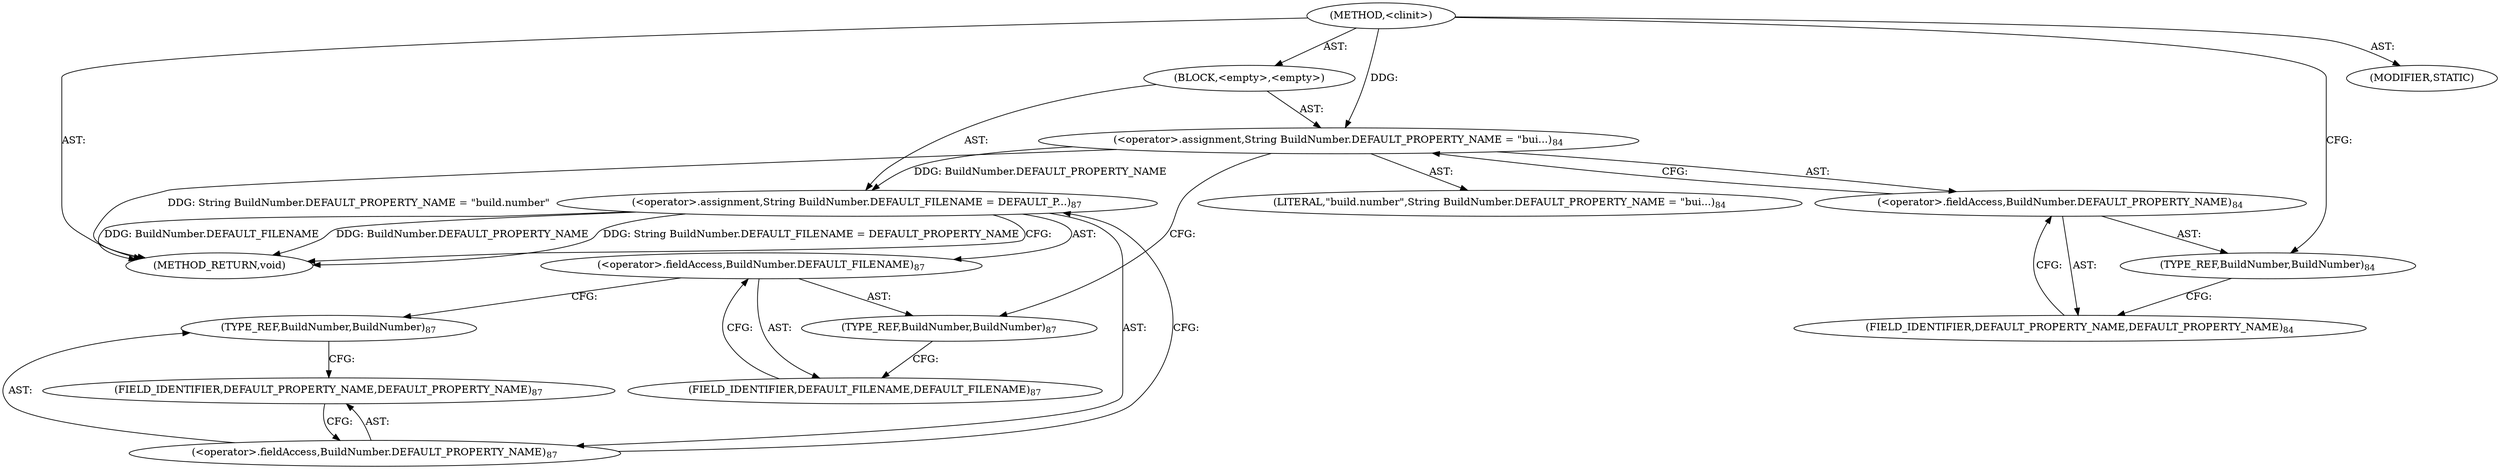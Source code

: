 digraph "&lt;clinit&gt;" {  
"111669149702" [label = <(METHOD,&lt;clinit&gt;)> ]
"25769803808" [label = <(BLOCK,&lt;empty&gt;,&lt;empty&gt;)> ]
"30064771185" [label = <(&lt;operator&gt;.assignment,String BuildNumber.DEFAULT_PROPERTY_NAME = &quot;bui...)<SUB>84</SUB>> ]
"30064771186" [label = <(&lt;operator&gt;.fieldAccess,BuildNumber.DEFAULT_PROPERTY_NAME)<SUB>84</SUB>> ]
"180388626436" [label = <(TYPE_REF,BuildNumber,BuildNumber)<SUB>84</SUB>> ]
"55834574870" [label = <(FIELD_IDENTIFIER,DEFAULT_PROPERTY_NAME,DEFAULT_PROPERTY_NAME)<SUB>84</SUB>> ]
"90194313233" [label = <(LITERAL,&quot;build.number&quot;,String BuildNumber.DEFAULT_PROPERTY_NAME = &quot;bui...)<SUB>84</SUB>> ]
"30064771187" [label = <(&lt;operator&gt;.assignment,String BuildNumber.DEFAULT_FILENAME = DEFAULT_P...)<SUB>87</SUB>> ]
"30064771188" [label = <(&lt;operator&gt;.fieldAccess,BuildNumber.DEFAULT_FILENAME)<SUB>87</SUB>> ]
"180388626437" [label = <(TYPE_REF,BuildNumber,BuildNumber)<SUB>87</SUB>> ]
"55834574871" [label = <(FIELD_IDENTIFIER,DEFAULT_FILENAME,DEFAULT_FILENAME)<SUB>87</SUB>> ]
"30064771189" [label = <(&lt;operator&gt;.fieldAccess,BuildNumber.DEFAULT_PROPERTY_NAME)<SUB>87</SUB>> ]
"180388626438" [label = <(TYPE_REF,BuildNumber,BuildNumber)<SUB>87</SUB>> ]
"55834574872" [label = <(FIELD_IDENTIFIER,DEFAULT_PROPERTY_NAME,DEFAULT_PROPERTY_NAME)<SUB>87</SUB>> ]
"133143986193" [label = <(MODIFIER,STATIC)> ]
"128849018886" [label = <(METHOD_RETURN,void)> ]
  "111669149702" -> "25769803808"  [ label = "AST: "] 
  "111669149702" -> "133143986193"  [ label = "AST: "] 
  "111669149702" -> "128849018886"  [ label = "AST: "] 
  "25769803808" -> "30064771185"  [ label = "AST: "] 
  "25769803808" -> "30064771187"  [ label = "AST: "] 
  "30064771185" -> "30064771186"  [ label = "AST: "] 
  "30064771185" -> "90194313233"  [ label = "AST: "] 
  "30064771186" -> "180388626436"  [ label = "AST: "] 
  "30064771186" -> "55834574870"  [ label = "AST: "] 
  "30064771187" -> "30064771188"  [ label = "AST: "] 
  "30064771187" -> "30064771189"  [ label = "AST: "] 
  "30064771188" -> "180388626437"  [ label = "AST: "] 
  "30064771188" -> "55834574871"  [ label = "AST: "] 
  "30064771189" -> "180388626438"  [ label = "AST: "] 
  "30064771189" -> "55834574872"  [ label = "AST: "] 
  "30064771185" -> "180388626437"  [ label = "CFG: "] 
  "30064771187" -> "128849018886"  [ label = "CFG: "] 
  "30064771186" -> "30064771185"  [ label = "CFG: "] 
  "30064771188" -> "180388626438"  [ label = "CFG: "] 
  "30064771189" -> "30064771187"  [ label = "CFG: "] 
  "180388626436" -> "55834574870"  [ label = "CFG: "] 
  "55834574870" -> "30064771186"  [ label = "CFG: "] 
  "180388626437" -> "55834574871"  [ label = "CFG: "] 
  "55834574871" -> "30064771188"  [ label = "CFG: "] 
  "180388626438" -> "55834574872"  [ label = "CFG: "] 
  "55834574872" -> "30064771189"  [ label = "CFG: "] 
  "111669149702" -> "180388626436"  [ label = "CFG: "] 
  "30064771185" -> "128849018886"  [ label = "DDG: String BuildNumber.DEFAULT_PROPERTY_NAME = &quot;build.number&quot;"] 
  "30064771187" -> "128849018886"  [ label = "DDG: BuildNumber.DEFAULT_FILENAME"] 
  "30064771187" -> "128849018886"  [ label = "DDG: BuildNumber.DEFAULT_PROPERTY_NAME"] 
  "30064771187" -> "128849018886"  [ label = "DDG: String BuildNumber.DEFAULT_FILENAME = DEFAULT_PROPERTY_NAME"] 
  "111669149702" -> "30064771185"  [ label = "DDG: "] 
  "30064771185" -> "30064771187"  [ label = "DDG: BuildNumber.DEFAULT_PROPERTY_NAME"] 
}

